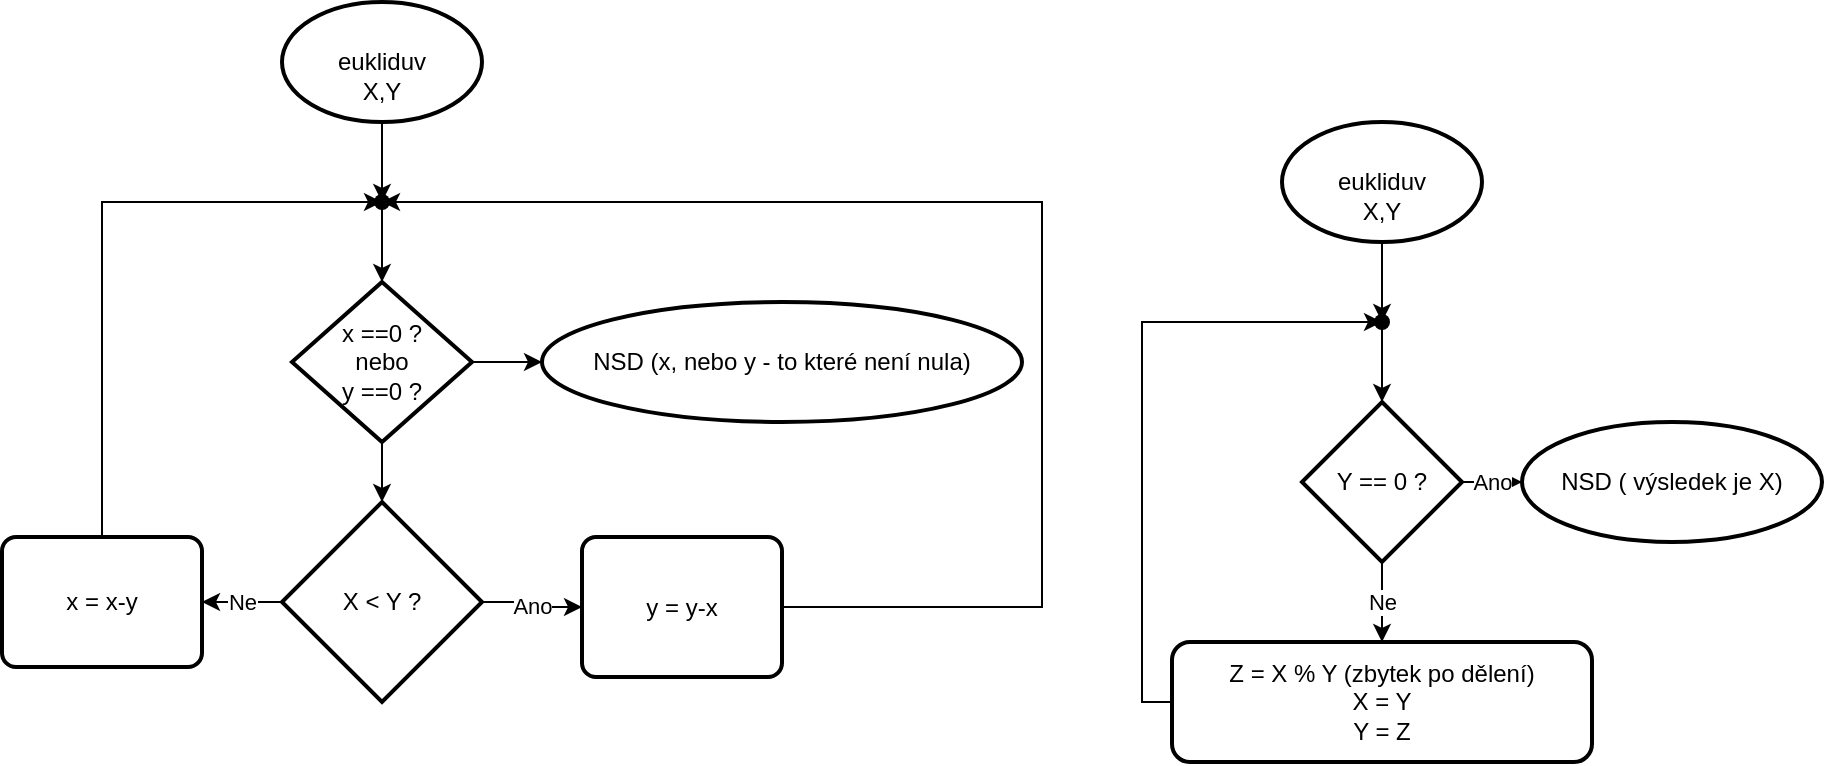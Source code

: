 <mxfile version="20.6.2" type="device"><diagram id="00AHQbhLQMVtqP36SgAl" name="Stránka-1"><mxGraphModel dx="1263" dy="661" grid="1" gridSize="10" guides="1" tooltips="1" connect="1" arrows="1" fold="1" page="1" pageScale="1" pageWidth="827" pageHeight="1169" math="0" shadow="0"><root><mxCell id="0"/><mxCell id="1" parent="0"/><mxCell id="ChN3LrgIrVRVbAmIHq8J-12" value="" style="edgeStyle=orthogonalEdgeStyle;rounded=0;orthogonalLoop=1;jettySize=auto;html=1;" edge="1" parent="1" source="ChN3LrgIrVRVbAmIHq8J-1" target="ChN3LrgIrVRVbAmIHq8J-11"><mxGeometry relative="1" as="geometry"/></mxCell><mxCell id="ChN3LrgIrVRVbAmIHq8J-1" value="&lt;div&gt;&lt;br&gt;&lt;/div&gt;&lt;div&gt;eukliduv&lt;/div&gt;&lt;div&gt;X,Y&lt;br&gt;&lt;/div&gt;" style="strokeWidth=2;html=1;shape=mxgraph.flowchart.start_1;whiteSpace=wrap;" vertex="1" parent="1"><mxGeometry x="350" y="270" width="100" height="60" as="geometry"/></mxCell><mxCell id="ChN3LrgIrVRVbAmIHq8J-2" value="NSD (x, nebo y - to které není nula)" style="strokeWidth=2;html=1;shape=mxgraph.flowchart.start_1;whiteSpace=wrap;" vertex="1" parent="1"><mxGeometry x="480" y="420" width="240" height="60" as="geometry"/></mxCell><mxCell id="ChN3LrgIrVRVbAmIHq8J-19" value="Ne" style="edgeStyle=orthogonalEdgeStyle;rounded=0;orthogonalLoop=1;jettySize=auto;html=1;" edge="1" parent="1" source="ChN3LrgIrVRVbAmIHq8J-3" target="ChN3LrgIrVRVbAmIHq8J-6"><mxGeometry relative="1" as="geometry"/></mxCell><mxCell id="ChN3LrgIrVRVbAmIHq8J-20" value="Ano" style="edgeStyle=orthogonalEdgeStyle;rounded=0;orthogonalLoop=1;jettySize=auto;html=1;" edge="1" parent="1" source="ChN3LrgIrVRVbAmIHq8J-3" target="ChN3LrgIrVRVbAmIHq8J-5"><mxGeometry relative="1" as="geometry"/></mxCell><mxCell id="ChN3LrgIrVRVbAmIHq8J-3" value="X &amp;lt; Y ?" style="strokeWidth=2;html=1;shape=mxgraph.flowchart.decision;whiteSpace=wrap;" vertex="1" parent="1"><mxGeometry x="350" y="520" width="100" height="100" as="geometry"/></mxCell><mxCell id="ChN3LrgIrVRVbAmIHq8J-22" style="edgeStyle=orthogonalEdgeStyle;rounded=0;orthogonalLoop=1;jettySize=auto;html=1;entryX=0.532;entryY=0.582;entryDx=0;entryDy=0;entryPerimeter=0;" edge="1" parent="1" source="ChN3LrgIrVRVbAmIHq8J-5" target="ChN3LrgIrVRVbAmIHq8J-11"><mxGeometry relative="1" as="geometry"><Array as="points"><mxPoint x="730" y="572"/><mxPoint x="730" y="370"/></Array></mxGeometry></mxCell><mxCell id="ChN3LrgIrVRVbAmIHq8J-5" value="y = y-x" style="rounded=1;whiteSpace=wrap;html=1;absoluteArcSize=1;arcSize=14;strokeWidth=2;" vertex="1" parent="1"><mxGeometry x="500" y="537.5" width="100" height="70" as="geometry"/></mxCell><mxCell id="ChN3LrgIrVRVbAmIHq8J-21" style="edgeStyle=orthogonalEdgeStyle;rounded=0;orthogonalLoop=1;jettySize=auto;html=1;exitX=0.5;exitY=0;exitDx=0;exitDy=0;entryX=0.575;entryY=0.554;entryDx=0;entryDy=0;entryPerimeter=0;" edge="1" parent="1" source="ChN3LrgIrVRVbAmIHq8J-6" target="ChN3LrgIrVRVbAmIHq8J-11"><mxGeometry relative="1" as="geometry"><Array as="points"><mxPoint x="260" y="370"/></Array></mxGeometry></mxCell><mxCell id="ChN3LrgIrVRVbAmIHq8J-6" value="x = x-y" style="rounded=1;whiteSpace=wrap;html=1;absoluteArcSize=1;arcSize=14;strokeWidth=2;" vertex="1" parent="1"><mxGeometry x="210" y="537.5" width="100" height="65" as="geometry"/></mxCell><mxCell id="ChN3LrgIrVRVbAmIHq8J-9" style="edgeStyle=orthogonalEdgeStyle;rounded=0;orthogonalLoop=1;jettySize=auto;html=1;exitX=0.5;exitY=1;exitDx=0;exitDy=0;exitPerimeter=0;entryX=0.5;entryY=0;entryDx=0;entryDy=0;entryPerimeter=0;" edge="1" parent="1" source="ChN3LrgIrVRVbAmIHq8J-8" target="ChN3LrgIrVRVbAmIHq8J-3"><mxGeometry relative="1" as="geometry"/></mxCell><mxCell id="ChN3LrgIrVRVbAmIHq8J-18" value="" style="edgeStyle=orthogonalEdgeStyle;rounded=0;orthogonalLoop=1;jettySize=auto;html=1;" edge="1" parent="1" source="ChN3LrgIrVRVbAmIHq8J-8" target="ChN3LrgIrVRVbAmIHq8J-2"><mxGeometry relative="1" as="geometry"/></mxCell><mxCell id="ChN3LrgIrVRVbAmIHq8J-8" value="&lt;div&gt;x ==0 ?&lt;/div&gt;&lt;div&gt;nebo &lt;br&gt;&lt;/div&gt;&lt;div&gt;y ==0 ?&lt;br&gt;&lt;/div&gt;" style="strokeWidth=2;html=1;shape=mxgraph.flowchart.decision;whiteSpace=wrap;" vertex="1" parent="1"><mxGeometry x="355" y="410" width="90" height="80" as="geometry"/></mxCell><mxCell id="ChN3LrgIrVRVbAmIHq8J-13" value="" style="edgeStyle=orthogonalEdgeStyle;rounded=0;orthogonalLoop=1;jettySize=auto;html=1;" edge="1" parent="1" source="ChN3LrgIrVRVbAmIHq8J-11" target="ChN3LrgIrVRVbAmIHq8J-8"><mxGeometry relative="1" as="geometry"/></mxCell><mxCell id="ChN3LrgIrVRVbAmIHq8J-11" value="" style="shape=waypoint;sketch=0;size=6;pointerEvents=1;points=[];fillColor=default;resizable=0;rotatable=0;perimeter=centerPerimeter;snapToPoint=1;strokeWidth=2;" vertex="1" parent="1"><mxGeometry x="380" y="350" width="40" height="40" as="geometry"/></mxCell><mxCell id="ChN3LrgIrVRVbAmIHq8J-27" value="" style="edgeStyle=orthogonalEdgeStyle;rounded=0;orthogonalLoop=1;jettySize=auto;html=1;" edge="1" parent="1" source="ChN3LrgIrVRVbAmIHq8J-23" target="ChN3LrgIrVRVbAmIHq8J-26"><mxGeometry relative="1" as="geometry"/></mxCell><mxCell id="ChN3LrgIrVRVbAmIHq8J-23" value="&lt;div&gt;&lt;br&gt;&lt;/div&gt;&lt;div&gt;eukliduv&lt;/div&gt;&lt;div&gt;X,Y&lt;br&gt;&lt;/div&gt;" style="strokeWidth=2;html=1;shape=mxgraph.flowchart.start_1;whiteSpace=wrap;" vertex="1" parent="1"><mxGeometry x="850" y="330" width="100" height="60" as="geometry"/></mxCell><mxCell id="ChN3LrgIrVRVbAmIHq8J-30" value="Ano" style="edgeStyle=orthogonalEdgeStyle;rounded=0;orthogonalLoop=1;jettySize=auto;html=1;" edge="1" parent="1" source="ChN3LrgIrVRVbAmIHq8J-24" target="ChN3LrgIrVRVbAmIHq8J-29"><mxGeometry relative="1" as="geometry"/></mxCell><mxCell id="ChN3LrgIrVRVbAmIHq8J-32" value="Ne" style="edgeStyle=orthogonalEdgeStyle;rounded=0;orthogonalLoop=1;jettySize=auto;html=1;" edge="1" parent="1" source="ChN3LrgIrVRVbAmIHq8J-24" target="ChN3LrgIrVRVbAmIHq8J-31"><mxGeometry relative="1" as="geometry"/></mxCell><mxCell id="ChN3LrgIrVRVbAmIHq8J-24" value="Y == 0 ?" style="rhombus;whiteSpace=wrap;html=1;strokeWidth=2;" vertex="1" parent="1"><mxGeometry x="860" y="470" width="80" height="80" as="geometry"/></mxCell><mxCell id="ChN3LrgIrVRVbAmIHq8J-34" value="" style="edgeStyle=orthogonalEdgeStyle;rounded=0;orthogonalLoop=1;jettySize=auto;html=1;" edge="1" parent="1" source="ChN3LrgIrVRVbAmIHq8J-26" target="ChN3LrgIrVRVbAmIHq8J-24"><mxGeometry relative="1" as="geometry"/></mxCell><mxCell id="ChN3LrgIrVRVbAmIHq8J-26" value="" style="shape=waypoint;sketch=0;size=6;pointerEvents=1;points=[];fillColor=default;resizable=0;rotatable=0;perimeter=centerPerimeter;snapToPoint=1;strokeWidth=2;" vertex="1" parent="1"><mxGeometry x="880" y="410" width="40" height="40" as="geometry"/></mxCell><mxCell id="ChN3LrgIrVRVbAmIHq8J-29" value="NSD ( výsledek je X)" style="ellipse;whiteSpace=wrap;html=1;strokeWidth=2;" vertex="1" parent="1"><mxGeometry x="970" y="480" width="150" height="60" as="geometry"/></mxCell><mxCell id="ChN3LrgIrVRVbAmIHq8J-33" style="edgeStyle=orthogonalEdgeStyle;rounded=0;orthogonalLoop=1;jettySize=auto;html=1;entryX=0.532;entryY=0.568;entryDx=0;entryDy=0;entryPerimeter=0;" edge="1" parent="1" source="ChN3LrgIrVRVbAmIHq8J-31" target="ChN3LrgIrVRVbAmIHq8J-26"><mxGeometry relative="1" as="geometry"><Array as="points"><mxPoint x="780" y="620"/><mxPoint x="780" y="430"/></Array></mxGeometry></mxCell><mxCell id="ChN3LrgIrVRVbAmIHq8J-31" value="&lt;div&gt;Z = X % Y (zbytek po dělení)&lt;/div&gt;&lt;div&gt;X = Y&lt;/div&gt;&lt;div&gt;Y = Z&lt;br&gt;&lt;/div&gt;" style="rounded=1;whiteSpace=wrap;html=1;strokeWidth=2;" vertex="1" parent="1"><mxGeometry x="795" y="590" width="210" height="60" as="geometry"/></mxCell></root></mxGraphModel></diagram></mxfile>